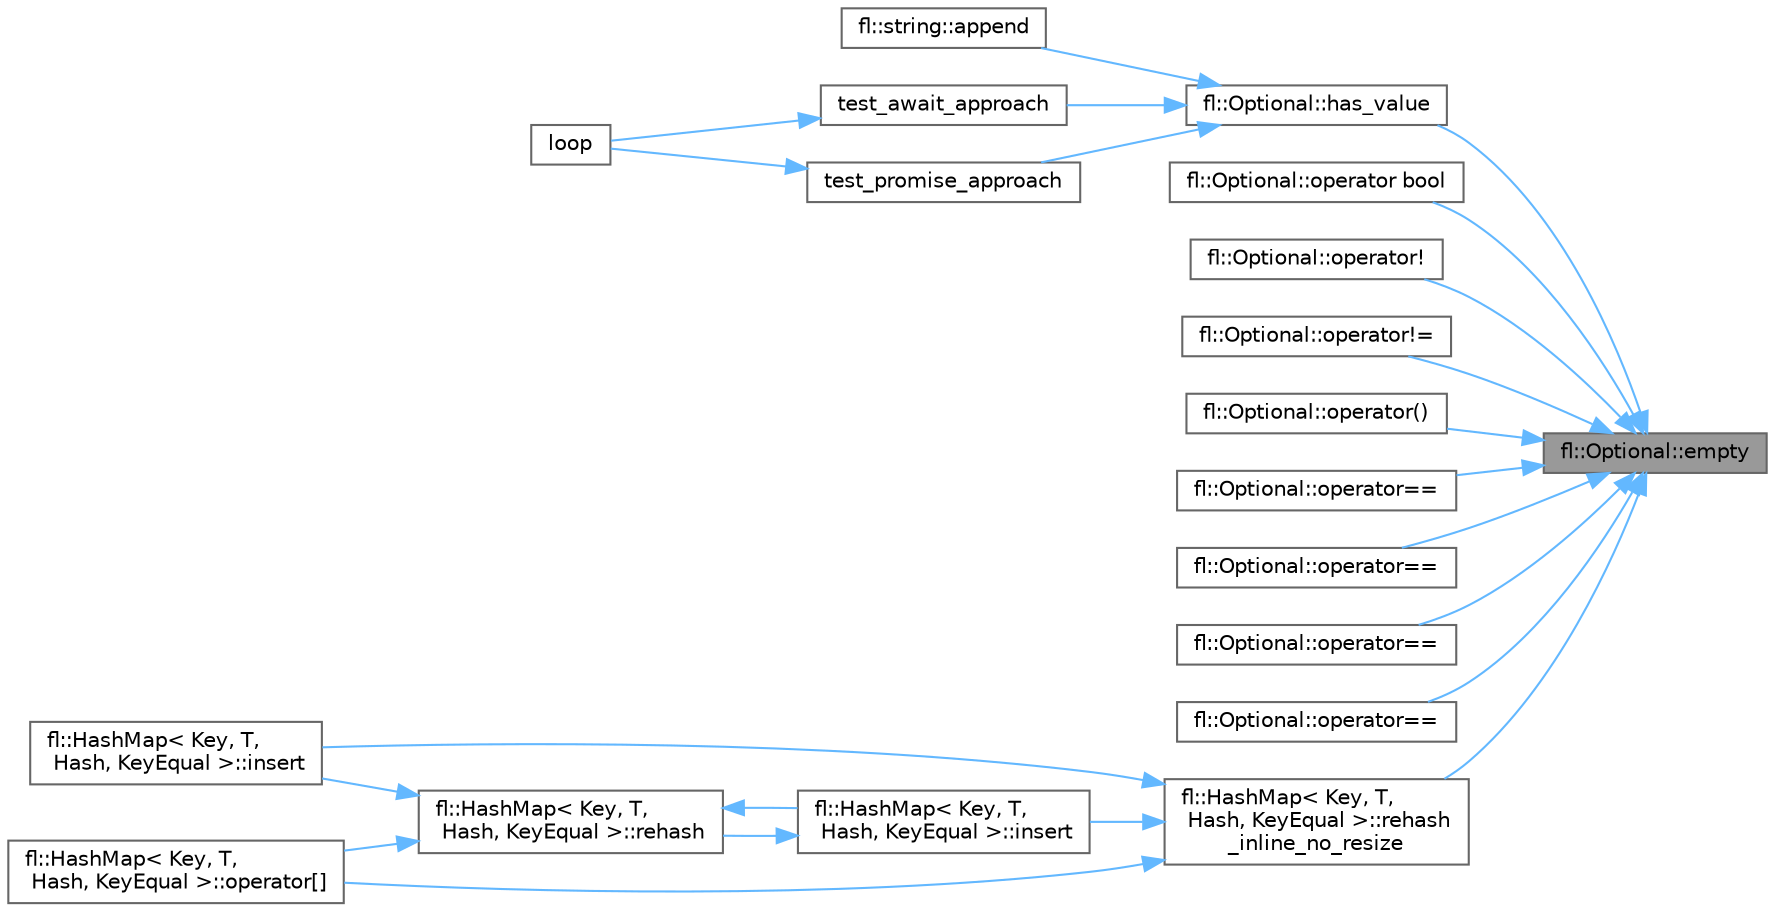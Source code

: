 digraph "fl::Optional::empty"
{
 // INTERACTIVE_SVG=YES
 // LATEX_PDF_SIZE
  bgcolor="transparent";
  edge [fontname=Helvetica,fontsize=10,labelfontname=Helvetica,labelfontsize=10];
  node [fontname=Helvetica,fontsize=10,shape=box,height=0.2,width=0.4];
  rankdir="RL";
  Node1 [id="Node000001",label="fl::Optional::empty",height=0.2,width=0.4,color="gray40", fillcolor="grey60", style="filled", fontcolor="black",tooltip=" "];
  Node1 -> Node2 [id="edge1_Node000001_Node000002",dir="back",color="steelblue1",style="solid",tooltip=" "];
  Node2 [id="Node000002",label="fl::Optional::has_value",height=0.2,width=0.4,color="grey40", fillcolor="white", style="filled",URL="$dd/dd8/classfl_1_1_optional_af1d52a15ec0e1b107418fd5ba19be3d4.html#af1d52a15ec0e1b107418fd5ba19be3d4",tooltip=" "];
  Node2 -> Node3 [id="edge2_Node000002_Node000003",dir="back",color="steelblue1",style="solid",tooltip=" "];
  Node3 [id="Node000003",label="fl::string::append",height=0.2,width=0.4,color="grey40", fillcolor="white", style="filled",URL="$d2/db2/classfl_1_1string_a79b80243b48a9ec18d71f20c28a7d764.html#a79b80243b48a9ec18d71f20c28a7d764",tooltip=" "];
  Node2 -> Node4 [id="edge3_Node000002_Node000004",dir="back",color="steelblue1",style="solid",tooltip=" "];
  Node4 [id="Node000004",label="test_await_approach",height=0.2,width=0.4,color="grey40", fillcolor="white", style="filled",URL="$d5/dec/_net_test_real_8h_a75e6549812ad7bff897e0c92a225878a.html#a75e6549812ad7bff897e0c92a225878a",tooltip=" "];
  Node4 -> Node5 [id="edge4_Node000004_Node000005",dir="back",color="steelblue1",style="solid",tooltip=" "];
  Node5 [id="Node000005",label="loop",height=0.2,width=0.4,color="grey40", fillcolor="white", style="filled",URL="$d5/dec/_net_test_real_8h_afe461d27b9c48d5921c00d521181f12f.html#afe461d27b9c48d5921c00d521181f12f",tooltip=" "];
  Node2 -> Node6 [id="edge5_Node000002_Node000006",dir="back",color="steelblue1",style="solid",tooltip=" "];
  Node6 [id="Node000006",label="test_promise_approach",height=0.2,width=0.4,color="grey40", fillcolor="white", style="filled",URL="$d5/dec/_net_test_real_8h_a63e6ab1f58438832fe951d98467c6db1.html#a63e6ab1f58438832fe951d98467c6db1",tooltip=" "];
  Node6 -> Node5 [id="edge6_Node000006_Node000005",dir="back",color="steelblue1",style="solid",tooltip=" "];
  Node1 -> Node7 [id="edge7_Node000001_Node000007",dir="back",color="steelblue1",style="solid",tooltip=" "];
  Node7 [id="Node000007",label="fl::Optional::operator bool",height=0.2,width=0.4,color="grey40", fillcolor="white", style="filled",URL="$dd/dd8/classfl_1_1_optional_ac2c04d3d9f61e03619ca1dc9b4635998.html#ac2c04d3d9f61e03619ca1dc9b4635998",tooltip=" "];
  Node1 -> Node8 [id="edge8_Node000001_Node000008",dir="back",color="steelblue1",style="solid",tooltip=" "];
  Node8 [id="Node000008",label="fl::Optional::operator!",height=0.2,width=0.4,color="grey40", fillcolor="white", style="filled",URL="$dd/dd8/classfl_1_1_optional_a0f2729889c8f97129fca3d3b212e0a60.html#a0f2729889c8f97129fca3d3b212e0a60",tooltip=" "];
  Node1 -> Node9 [id="edge9_Node000001_Node000009",dir="back",color="steelblue1",style="solid",tooltip=" "];
  Node9 [id="Node000009",label="fl::Optional::operator!=",height=0.2,width=0.4,color="grey40", fillcolor="white", style="filled",URL="$dd/dd8/classfl_1_1_optional_a359f6005f6f6f949118a73d7152e87b0.html#a359f6005f6f6f949118a73d7152e87b0",tooltip=" "];
  Node1 -> Node10 [id="edge10_Node000001_Node000010",dir="back",color="steelblue1",style="solid",tooltip=" "];
  Node10 [id="Node000010",label="fl::Optional::operator()",height=0.2,width=0.4,color="grey40", fillcolor="white", style="filled",URL="$dd/dd8/classfl_1_1_optional_a2318677a18f034adc6a4a1caa0c2cf55.html#a2318677a18f034adc6a4a1caa0c2cf55",tooltip=" "];
  Node1 -> Node11 [id="edge11_Node000001_Node000011",dir="back",color="steelblue1",style="solid",tooltip=" "];
  Node11 [id="Node000011",label="fl::Optional::operator==",height=0.2,width=0.4,color="grey40", fillcolor="white", style="filled",URL="$dd/dd8/classfl_1_1_optional_a12be55aab96b507228fed7281819fad7.html#a12be55aab96b507228fed7281819fad7",tooltip=" "];
  Node1 -> Node12 [id="edge12_Node000001_Node000012",dir="back",color="steelblue1",style="solid",tooltip=" "];
  Node12 [id="Node000012",label="fl::Optional::operator==",height=0.2,width=0.4,color="grey40", fillcolor="white", style="filled",URL="$dd/dd8/classfl_1_1_optional_a3ee33de67db5d45bacb18b3c367a5942.html#a3ee33de67db5d45bacb18b3c367a5942",tooltip=" "];
  Node1 -> Node13 [id="edge13_Node000001_Node000013",dir="back",color="steelblue1",style="solid",tooltip=" "];
  Node13 [id="Node000013",label="fl::Optional::operator==",height=0.2,width=0.4,color="grey40", fillcolor="white", style="filled",URL="$dd/dd8/classfl_1_1_optional_a919efc39767822751e7c9e5402b88429.html#a919efc39767822751e7c9e5402b88429",tooltip=" "];
  Node1 -> Node14 [id="edge14_Node000001_Node000014",dir="back",color="steelblue1",style="solid",tooltip=" "];
  Node14 [id="Node000014",label="fl::Optional::operator==",height=0.2,width=0.4,color="grey40", fillcolor="white", style="filled",URL="$dd/dd8/classfl_1_1_optional_a4dbbb7c30825f712df2e6aa52855b5b9.html#a4dbbb7c30825f712df2e6aa52855b5b9",tooltip=" "];
  Node1 -> Node15 [id="edge15_Node000001_Node000015",dir="back",color="steelblue1",style="solid",tooltip=" "];
  Node15 [id="Node000015",label="fl::HashMap\< Key, T,\l Hash, KeyEqual \>::rehash\l_inline_no_resize",height=0.2,width=0.4,color="grey40", fillcolor="white", style="filled",URL="$dc/de6/classfl_1_1_hash_map_a0cb2727b9da82629c45202453890552b.html#a0cb2727b9da82629c45202453890552b",tooltip=" "];
  Node15 -> Node16 [id="edge16_Node000015_Node000016",dir="back",color="steelblue1",style="solid",tooltip=" "];
  Node16 [id="Node000016",label="fl::HashMap\< Key, T,\l Hash, KeyEqual \>::insert",height=0.2,width=0.4,color="grey40", fillcolor="white", style="filled",URL="$dc/de6/classfl_1_1_hash_map_aecc32f270be03c4805bacce7aaf0e585.html#aecc32f270be03c4805bacce7aaf0e585",tooltip=" "];
  Node16 -> Node17 [id="edge17_Node000016_Node000017",dir="back",color="steelblue1",style="solid",tooltip=" "];
  Node17 [id="Node000017",label="fl::HashMap\< Key, T,\l Hash, KeyEqual \>::rehash",height=0.2,width=0.4,color="grey40", fillcolor="white", style="filled",URL="$dc/de6/classfl_1_1_hash_map_aaa9de01550bdab52c52e3da659667dcc.html#aaa9de01550bdab52c52e3da659667dcc",tooltip=" "];
  Node17 -> Node16 [id="edge18_Node000017_Node000016",dir="back",color="steelblue1",style="solid",tooltip=" "];
  Node17 -> Node18 [id="edge19_Node000017_Node000018",dir="back",color="steelblue1",style="solid",tooltip=" "];
  Node18 [id="Node000018",label="fl::HashMap\< Key, T,\l Hash, KeyEqual \>::insert",height=0.2,width=0.4,color="grey40", fillcolor="white", style="filled",URL="$dc/de6/classfl_1_1_hash_map_ac50458b6d6363802115e5d1826556b4d.html#ac50458b6d6363802115e5d1826556b4d",tooltip=" "];
  Node17 -> Node19 [id="edge20_Node000017_Node000019",dir="back",color="steelblue1",style="solid",tooltip=" "];
  Node19 [id="Node000019",label="fl::HashMap\< Key, T,\l Hash, KeyEqual \>::operator[]",height=0.2,width=0.4,color="grey40", fillcolor="white", style="filled",URL="$dc/de6/classfl_1_1_hash_map_a23cbfd048dd0f723756fd9cd7374cf31.html#a23cbfd048dd0f723756fd9cd7374cf31",tooltip=" "];
  Node15 -> Node18 [id="edge21_Node000015_Node000018",dir="back",color="steelblue1",style="solid",tooltip=" "];
  Node15 -> Node19 [id="edge22_Node000015_Node000019",dir="back",color="steelblue1",style="solid",tooltip=" "];
}
